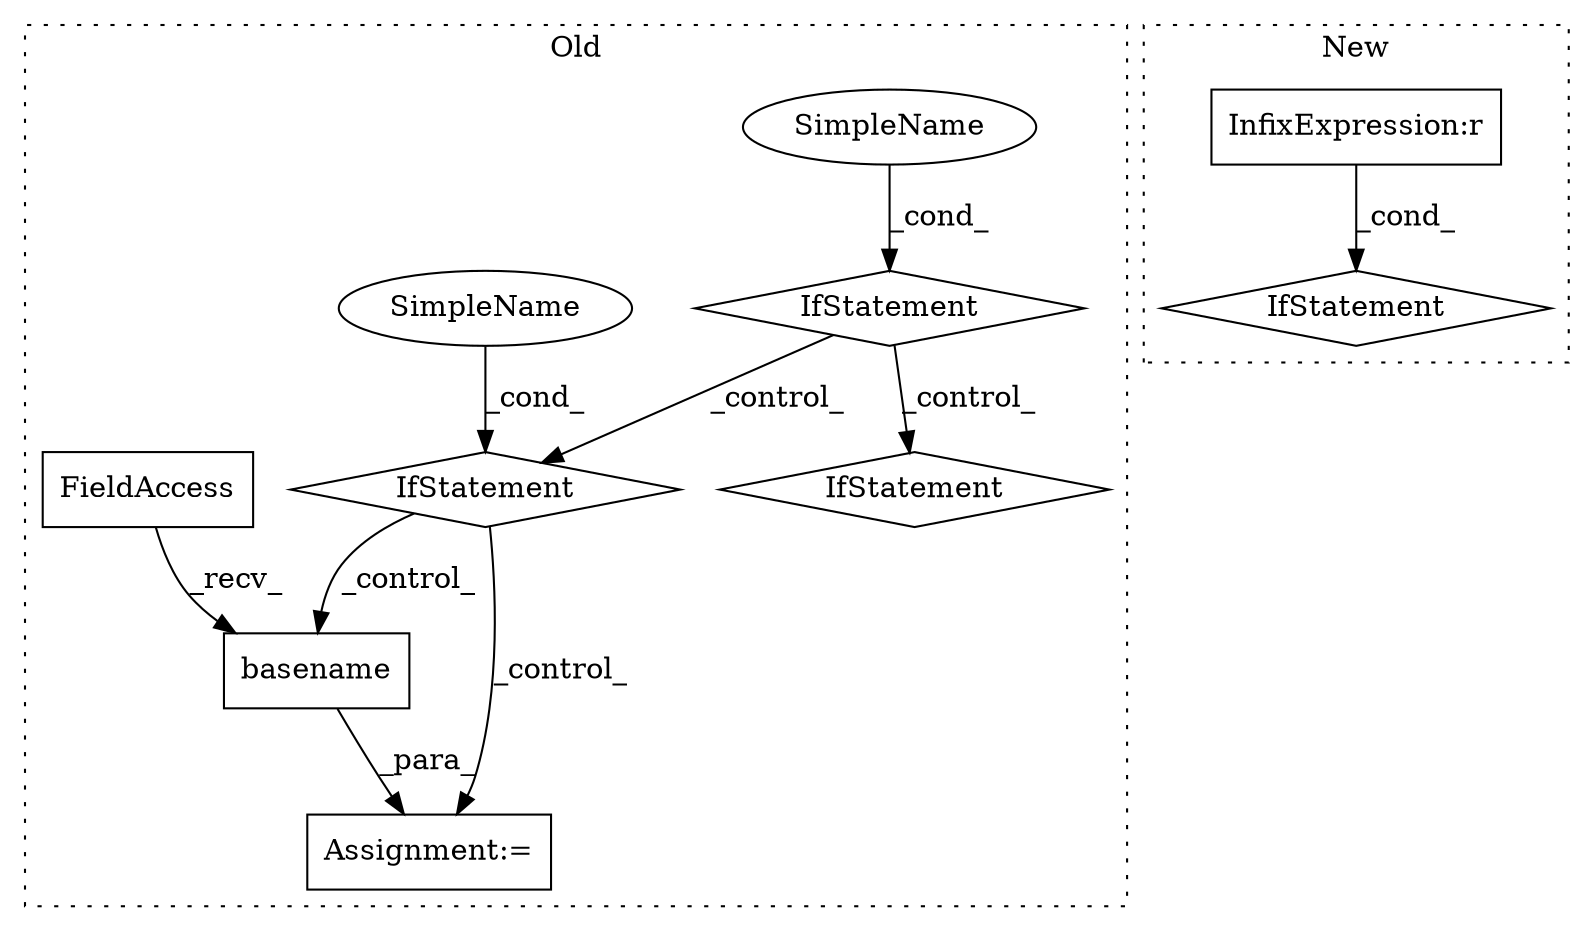 digraph G {
subgraph cluster0 {
1 [label="basename" a="32" s="14081,14101" l="9,1" shape="box"];
3 [label="FieldAccess" a="22" s="14073" l="7" shape="box"];
4 [label="Assignment:=" a="7" s="14034" l="1" shape="box"];
5 [label="IfStatement" a="25" s="13553,13560" l="4,2" shape="diamond"];
7 [label="IfStatement" a="25" s="13743,13757" l="4,2" shape="diamond"];
8 [label="SimpleName" a="42" s="13995" l="11" shape="ellipse"];
9 [label="IfStatement" a="25" s="13991,14006" l="4,2" shape="diamond"];
10 [label="SimpleName" a="42" s="13557" l="3" shape="ellipse"];
label = "Old";
style="dotted";
}
subgraph cluster1 {
2 [label="IfStatement" a="25" s="13765,13793" l="4,2" shape="diamond"];
6 [label="InfixExpression:r" a="27" s="13770" l="3" shape="box"];
label = "New";
style="dotted";
}
1 -> 4 [label="_para_"];
3 -> 1 [label="_recv_"];
5 -> 9 [label="_control_"];
5 -> 7 [label="_control_"];
6 -> 2 [label="_cond_"];
8 -> 9 [label="_cond_"];
9 -> 4 [label="_control_"];
9 -> 1 [label="_control_"];
10 -> 5 [label="_cond_"];
}